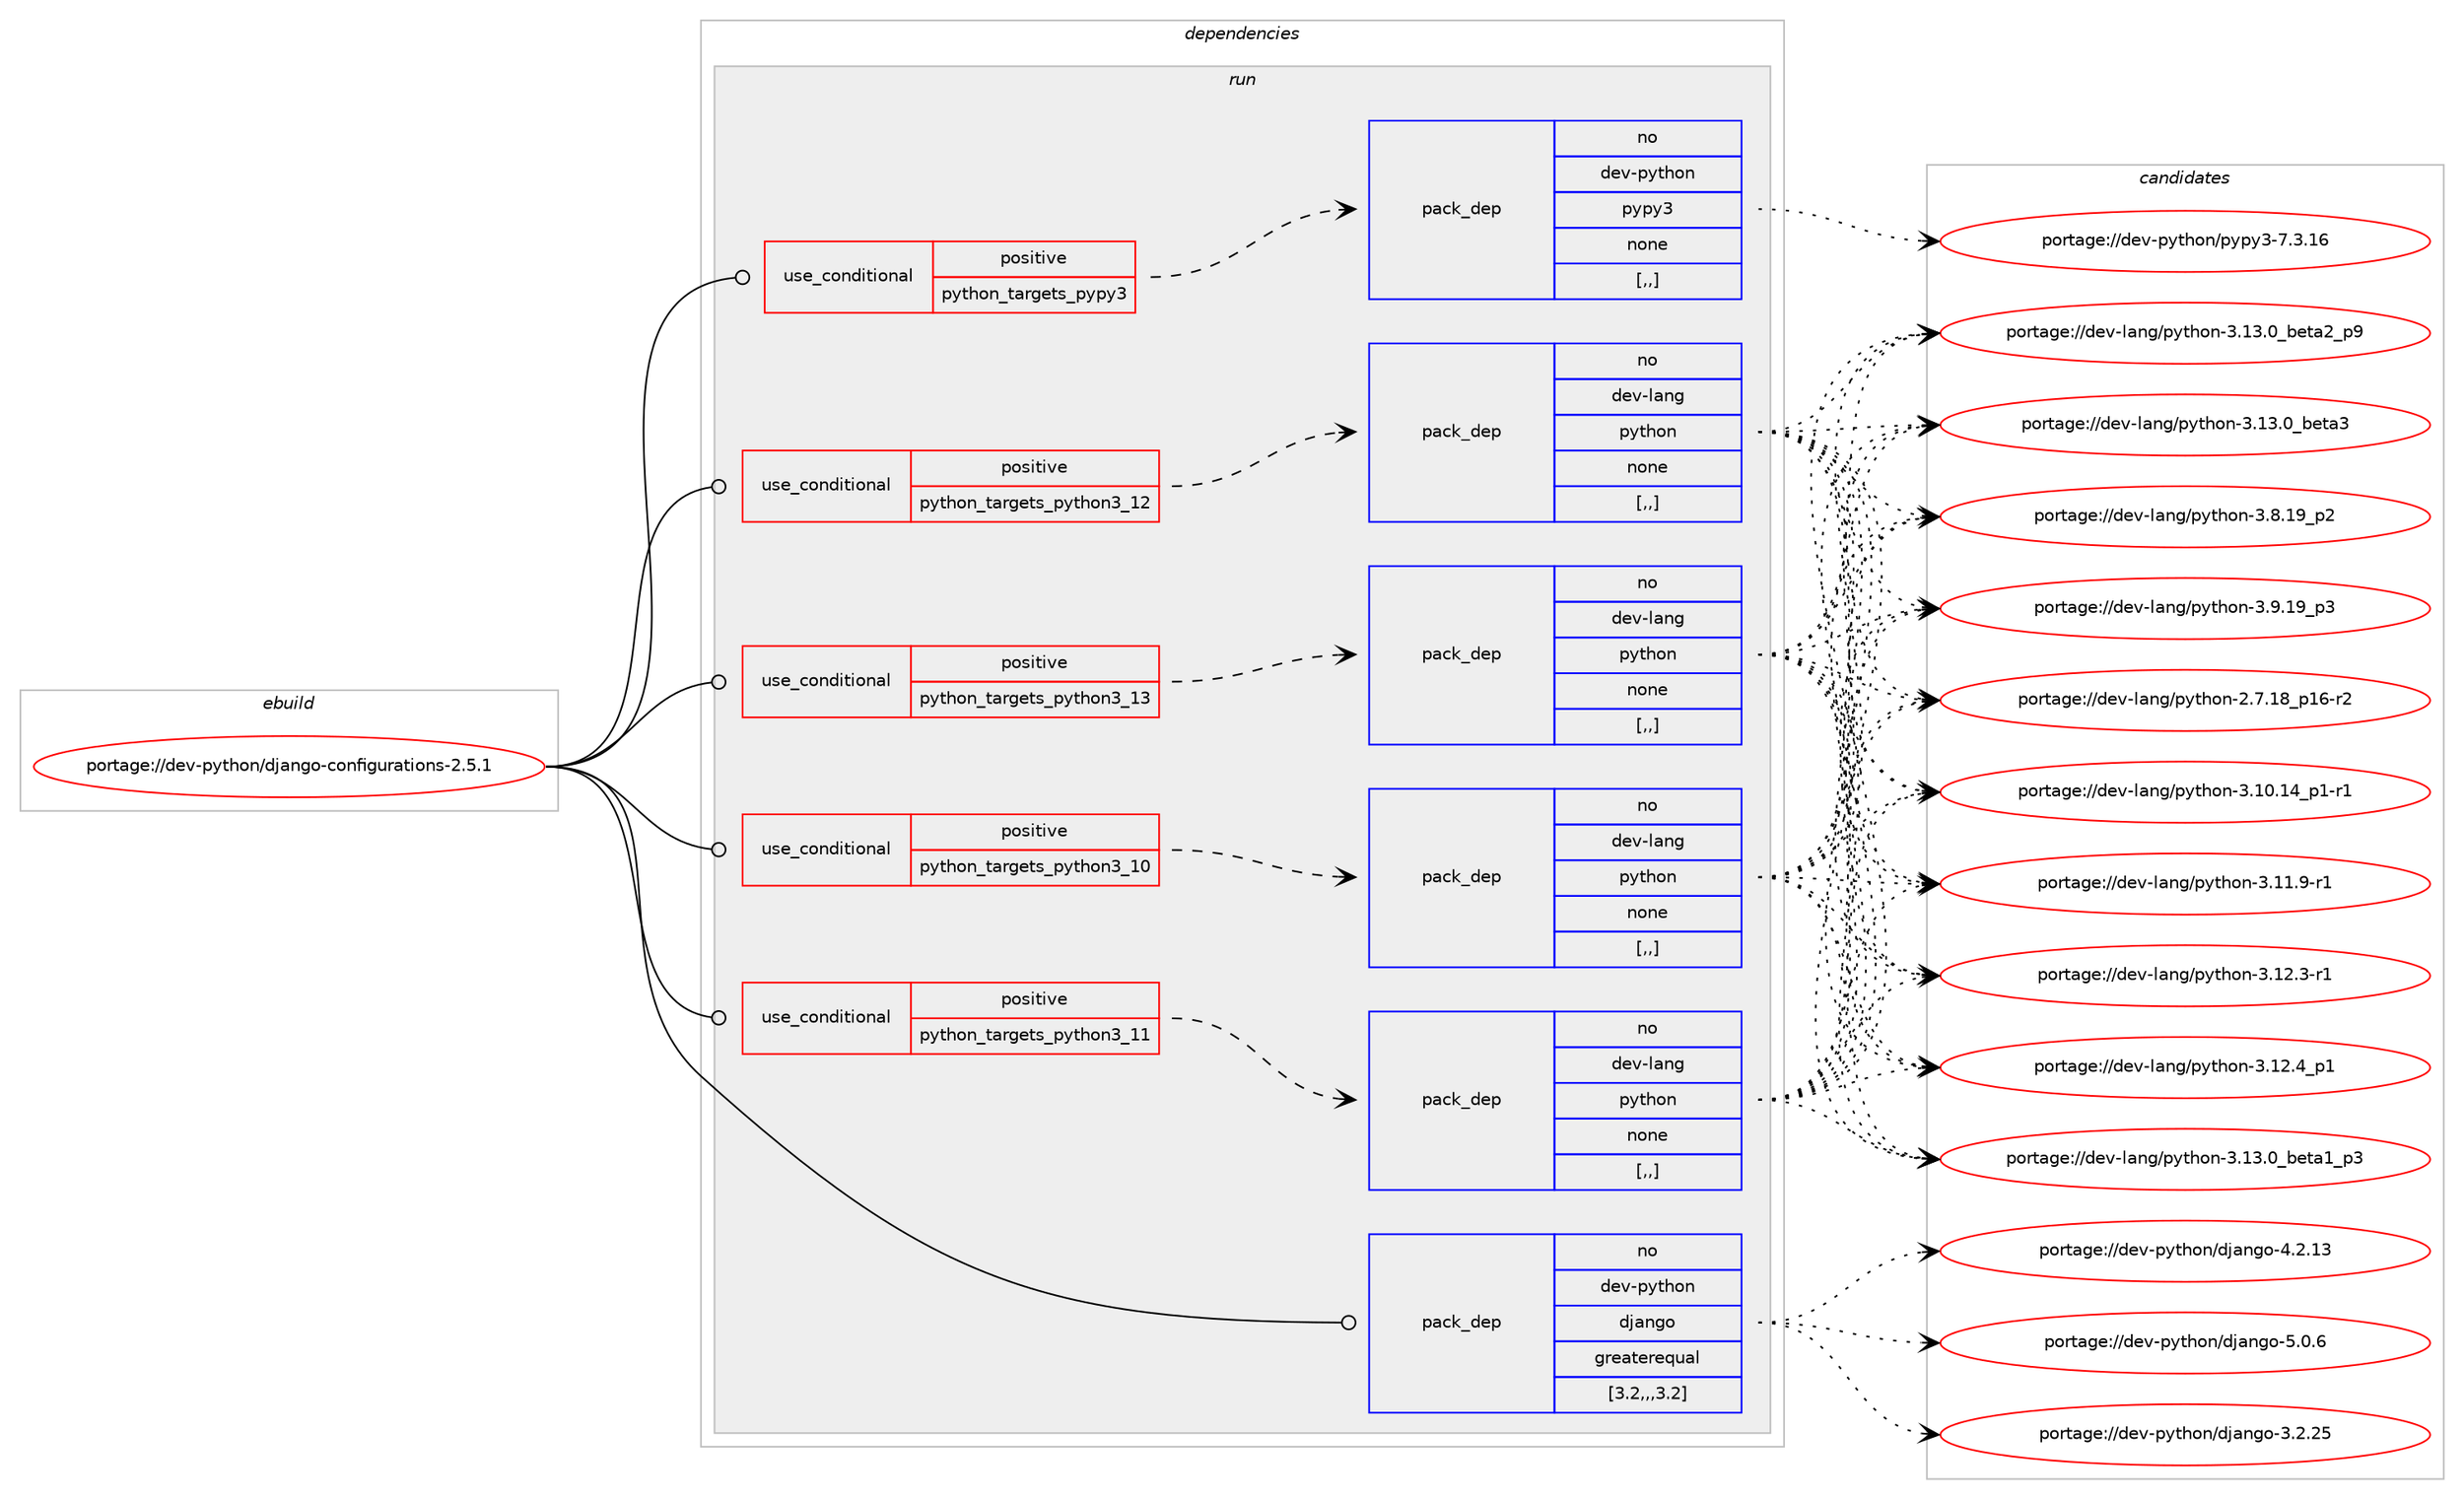 digraph prolog {

# *************
# Graph options
# *************

newrank=true;
concentrate=true;
compound=true;
graph [rankdir=LR,fontname=Helvetica,fontsize=10,ranksep=1.5];#, ranksep=2.5, nodesep=0.2];
edge  [arrowhead=vee];
node  [fontname=Helvetica,fontsize=10];

# **********
# The ebuild
# **********

subgraph cluster_leftcol {
color=gray;
rank=same;
label=<<i>ebuild</i>>;
id [label="portage://dev-python/django-configurations-2.5.1", color=red, width=4, href="../dev-python/django-configurations-2.5.1.svg"];
}

# ****************
# The dependencies
# ****************

subgraph cluster_midcol {
color=gray;
label=<<i>dependencies</i>>;
subgraph cluster_compile {
fillcolor="#eeeeee";
style=filled;
label=<<i>compile</i>>;
}
subgraph cluster_compileandrun {
fillcolor="#eeeeee";
style=filled;
label=<<i>compile and run</i>>;
}
subgraph cluster_run {
fillcolor="#eeeeee";
style=filled;
label=<<i>run</i>>;
subgraph cond31396 {
dependency141853 [label=<<TABLE BORDER="0" CELLBORDER="1" CELLSPACING="0" CELLPADDING="4"><TR><TD ROWSPAN="3" CELLPADDING="10">use_conditional</TD></TR><TR><TD>positive</TD></TR><TR><TD>python_targets_pypy3</TD></TR></TABLE>>, shape=none, color=red];
subgraph pack109245 {
dependency141854 [label=<<TABLE BORDER="0" CELLBORDER="1" CELLSPACING="0" CELLPADDING="4" WIDTH="220"><TR><TD ROWSPAN="6" CELLPADDING="30">pack_dep</TD></TR><TR><TD WIDTH="110">no</TD></TR><TR><TD>dev-python</TD></TR><TR><TD>pypy3</TD></TR><TR><TD>none</TD></TR><TR><TD>[,,]</TD></TR></TABLE>>, shape=none, color=blue];
}
dependency141853:e -> dependency141854:w [weight=20,style="dashed",arrowhead="vee"];
}
id:e -> dependency141853:w [weight=20,style="solid",arrowhead="odot"];
subgraph cond31397 {
dependency141855 [label=<<TABLE BORDER="0" CELLBORDER="1" CELLSPACING="0" CELLPADDING="4"><TR><TD ROWSPAN="3" CELLPADDING="10">use_conditional</TD></TR><TR><TD>positive</TD></TR><TR><TD>python_targets_python3_10</TD></TR></TABLE>>, shape=none, color=red];
subgraph pack109246 {
dependency141856 [label=<<TABLE BORDER="0" CELLBORDER="1" CELLSPACING="0" CELLPADDING="4" WIDTH="220"><TR><TD ROWSPAN="6" CELLPADDING="30">pack_dep</TD></TR><TR><TD WIDTH="110">no</TD></TR><TR><TD>dev-lang</TD></TR><TR><TD>python</TD></TR><TR><TD>none</TD></TR><TR><TD>[,,]</TD></TR></TABLE>>, shape=none, color=blue];
}
dependency141855:e -> dependency141856:w [weight=20,style="dashed",arrowhead="vee"];
}
id:e -> dependency141855:w [weight=20,style="solid",arrowhead="odot"];
subgraph cond31398 {
dependency141857 [label=<<TABLE BORDER="0" CELLBORDER="1" CELLSPACING="0" CELLPADDING="4"><TR><TD ROWSPAN="3" CELLPADDING="10">use_conditional</TD></TR><TR><TD>positive</TD></TR><TR><TD>python_targets_python3_11</TD></TR></TABLE>>, shape=none, color=red];
subgraph pack109247 {
dependency141858 [label=<<TABLE BORDER="0" CELLBORDER="1" CELLSPACING="0" CELLPADDING="4" WIDTH="220"><TR><TD ROWSPAN="6" CELLPADDING="30">pack_dep</TD></TR><TR><TD WIDTH="110">no</TD></TR><TR><TD>dev-lang</TD></TR><TR><TD>python</TD></TR><TR><TD>none</TD></TR><TR><TD>[,,]</TD></TR></TABLE>>, shape=none, color=blue];
}
dependency141857:e -> dependency141858:w [weight=20,style="dashed",arrowhead="vee"];
}
id:e -> dependency141857:w [weight=20,style="solid",arrowhead="odot"];
subgraph cond31399 {
dependency141859 [label=<<TABLE BORDER="0" CELLBORDER="1" CELLSPACING="0" CELLPADDING="4"><TR><TD ROWSPAN="3" CELLPADDING="10">use_conditional</TD></TR><TR><TD>positive</TD></TR><TR><TD>python_targets_python3_12</TD></TR></TABLE>>, shape=none, color=red];
subgraph pack109248 {
dependency141860 [label=<<TABLE BORDER="0" CELLBORDER="1" CELLSPACING="0" CELLPADDING="4" WIDTH="220"><TR><TD ROWSPAN="6" CELLPADDING="30">pack_dep</TD></TR><TR><TD WIDTH="110">no</TD></TR><TR><TD>dev-lang</TD></TR><TR><TD>python</TD></TR><TR><TD>none</TD></TR><TR><TD>[,,]</TD></TR></TABLE>>, shape=none, color=blue];
}
dependency141859:e -> dependency141860:w [weight=20,style="dashed",arrowhead="vee"];
}
id:e -> dependency141859:w [weight=20,style="solid",arrowhead="odot"];
subgraph cond31400 {
dependency141861 [label=<<TABLE BORDER="0" CELLBORDER="1" CELLSPACING="0" CELLPADDING="4"><TR><TD ROWSPAN="3" CELLPADDING="10">use_conditional</TD></TR><TR><TD>positive</TD></TR><TR><TD>python_targets_python3_13</TD></TR></TABLE>>, shape=none, color=red];
subgraph pack109249 {
dependency141862 [label=<<TABLE BORDER="0" CELLBORDER="1" CELLSPACING="0" CELLPADDING="4" WIDTH="220"><TR><TD ROWSPAN="6" CELLPADDING="30">pack_dep</TD></TR><TR><TD WIDTH="110">no</TD></TR><TR><TD>dev-lang</TD></TR><TR><TD>python</TD></TR><TR><TD>none</TD></TR><TR><TD>[,,]</TD></TR></TABLE>>, shape=none, color=blue];
}
dependency141861:e -> dependency141862:w [weight=20,style="dashed",arrowhead="vee"];
}
id:e -> dependency141861:w [weight=20,style="solid",arrowhead="odot"];
subgraph pack109250 {
dependency141863 [label=<<TABLE BORDER="0" CELLBORDER="1" CELLSPACING="0" CELLPADDING="4" WIDTH="220"><TR><TD ROWSPAN="6" CELLPADDING="30">pack_dep</TD></TR><TR><TD WIDTH="110">no</TD></TR><TR><TD>dev-python</TD></TR><TR><TD>django</TD></TR><TR><TD>greaterequal</TD></TR><TR><TD>[3.2,,,3.2]</TD></TR></TABLE>>, shape=none, color=blue];
}
id:e -> dependency141863:w [weight=20,style="solid",arrowhead="odot"];
}
}

# **************
# The candidates
# **************

subgraph cluster_choices {
rank=same;
color=gray;
label=<<i>candidates</i>>;

subgraph choice109245 {
color=black;
nodesep=1;
choice10010111845112121116104111110471121211121215145554651464954 [label="portage://dev-python/pypy3-7.3.16", color=red, width=4,href="../dev-python/pypy3-7.3.16.svg"];
dependency141854:e -> choice10010111845112121116104111110471121211121215145554651464954:w [style=dotted,weight="100"];
}
subgraph choice109246 {
color=black;
nodesep=1;
choice100101118451089711010347112121116104111110455046554649569511249544511450 [label="portage://dev-lang/python-2.7.18_p16-r2", color=red, width=4,href="../dev-lang/python-2.7.18_p16-r2.svg"];
choice100101118451089711010347112121116104111110455146494846495295112494511449 [label="portage://dev-lang/python-3.10.14_p1-r1", color=red, width=4,href="../dev-lang/python-3.10.14_p1-r1.svg"];
choice100101118451089711010347112121116104111110455146494946574511449 [label="portage://dev-lang/python-3.11.9-r1", color=red, width=4,href="../dev-lang/python-3.11.9-r1.svg"];
choice100101118451089711010347112121116104111110455146495046514511449 [label="portage://dev-lang/python-3.12.3-r1", color=red, width=4,href="../dev-lang/python-3.12.3-r1.svg"];
choice100101118451089711010347112121116104111110455146495046529511249 [label="portage://dev-lang/python-3.12.4_p1", color=red, width=4,href="../dev-lang/python-3.12.4_p1.svg"];
choice10010111845108971101034711212111610411111045514649514648959810111697499511251 [label="portage://dev-lang/python-3.13.0_beta1_p3", color=red, width=4,href="../dev-lang/python-3.13.0_beta1_p3.svg"];
choice10010111845108971101034711212111610411111045514649514648959810111697509511257 [label="portage://dev-lang/python-3.13.0_beta2_p9", color=red, width=4,href="../dev-lang/python-3.13.0_beta2_p9.svg"];
choice1001011184510897110103471121211161041111104551464951464895981011169751 [label="portage://dev-lang/python-3.13.0_beta3", color=red, width=4,href="../dev-lang/python-3.13.0_beta3.svg"];
choice100101118451089711010347112121116104111110455146564649579511250 [label="portage://dev-lang/python-3.8.19_p2", color=red, width=4,href="../dev-lang/python-3.8.19_p2.svg"];
choice100101118451089711010347112121116104111110455146574649579511251 [label="portage://dev-lang/python-3.9.19_p3", color=red, width=4,href="../dev-lang/python-3.9.19_p3.svg"];
dependency141856:e -> choice100101118451089711010347112121116104111110455046554649569511249544511450:w [style=dotted,weight="100"];
dependency141856:e -> choice100101118451089711010347112121116104111110455146494846495295112494511449:w [style=dotted,weight="100"];
dependency141856:e -> choice100101118451089711010347112121116104111110455146494946574511449:w [style=dotted,weight="100"];
dependency141856:e -> choice100101118451089711010347112121116104111110455146495046514511449:w [style=dotted,weight="100"];
dependency141856:e -> choice100101118451089711010347112121116104111110455146495046529511249:w [style=dotted,weight="100"];
dependency141856:e -> choice10010111845108971101034711212111610411111045514649514648959810111697499511251:w [style=dotted,weight="100"];
dependency141856:e -> choice10010111845108971101034711212111610411111045514649514648959810111697509511257:w [style=dotted,weight="100"];
dependency141856:e -> choice1001011184510897110103471121211161041111104551464951464895981011169751:w [style=dotted,weight="100"];
dependency141856:e -> choice100101118451089711010347112121116104111110455146564649579511250:w [style=dotted,weight="100"];
dependency141856:e -> choice100101118451089711010347112121116104111110455146574649579511251:w [style=dotted,weight="100"];
}
subgraph choice109247 {
color=black;
nodesep=1;
choice100101118451089711010347112121116104111110455046554649569511249544511450 [label="portage://dev-lang/python-2.7.18_p16-r2", color=red, width=4,href="../dev-lang/python-2.7.18_p16-r2.svg"];
choice100101118451089711010347112121116104111110455146494846495295112494511449 [label="portage://dev-lang/python-3.10.14_p1-r1", color=red, width=4,href="../dev-lang/python-3.10.14_p1-r1.svg"];
choice100101118451089711010347112121116104111110455146494946574511449 [label="portage://dev-lang/python-3.11.9-r1", color=red, width=4,href="../dev-lang/python-3.11.9-r1.svg"];
choice100101118451089711010347112121116104111110455146495046514511449 [label="portage://dev-lang/python-3.12.3-r1", color=red, width=4,href="../dev-lang/python-3.12.3-r1.svg"];
choice100101118451089711010347112121116104111110455146495046529511249 [label="portage://dev-lang/python-3.12.4_p1", color=red, width=4,href="../dev-lang/python-3.12.4_p1.svg"];
choice10010111845108971101034711212111610411111045514649514648959810111697499511251 [label="portage://dev-lang/python-3.13.0_beta1_p3", color=red, width=4,href="../dev-lang/python-3.13.0_beta1_p3.svg"];
choice10010111845108971101034711212111610411111045514649514648959810111697509511257 [label="portage://dev-lang/python-3.13.0_beta2_p9", color=red, width=4,href="../dev-lang/python-3.13.0_beta2_p9.svg"];
choice1001011184510897110103471121211161041111104551464951464895981011169751 [label="portage://dev-lang/python-3.13.0_beta3", color=red, width=4,href="../dev-lang/python-3.13.0_beta3.svg"];
choice100101118451089711010347112121116104111110455146564649579511250 [label="portage://dev-lang/python-3.8.19_p2", color=red, width=4,href="../dev-lang/python-3.8.19_p2.svg"];
choice100101118451089711010347112121116104111110455146574649579511251 [label="portage://dev-lang/python-3.9.19_p3", color=red, width=4,href="../dev-lang/python-3.9.19_p3.svg"];
dependency141858:e -> choice100101118451089711010347112121116104111110455046554649569511249544511450:w [style=dotted,weight="100"];
dependency141858:e -> choice100101118451089711010347112121116104111110455146494846495295112494511449:w [style=dotted,weight="100"];
dependency141858:e -> choice100101118451089711010347112121116104111110455146494946574511449:w [style=dotted,weight="100"];
dependency141858:e -> choice100101118451089711010347112121116104111110455146495046514511449:w [style=dotted,weight="100"];
dependency141858:e -> choice100101118451089711010347112121116104111110455146495046529511249:w [style=dotted,weight="100"];
dependency141858:e -> choice10010111845108971101034711212111610411111045514649514648959810111697499511251:w [style=dotted,weight="100"];
dependency141858:e -> choice10010111845108971101034711212111610411111045514649514648959810111697509511257:w [style=dotted,weight="100"];
dependency141858:e -> choice1001011184510897110103471121211161041111104551464951464895981011169751:w [style=dotted,weight="100"];
dependency141858:e -> choice100101118451089711010347112121116104111110455146564649579511250:w [style=dotted,weight="100"];
dependency141858:e -> choice100101118451089711010347112121116104111110455146574649579511251:w [style=dotted,weight="100"];
}
subgraph choice109248 {
color=black;
nodesep=1;
choice100101118451089711010347112121116104111110455046554649569511249544511450 [label="portage://dev-lang/python-2.7.18_p16-r2", color=red, width=4,href="../dev-lang/python-2.7.18_p16-r2.svg"];
choice100101118451089711010347112121116104111110455146494846495295112494511449 [label="portage://dev-lang/python-3.10.14_p1-r1", color=red, width=4,href="../dev-lang/python-3.10.14_p1-r1.svg"];
choice100101118451089711010347112121116104111110455146494946574511449 [label="portage://dev-lang/python-3.11.9-r1", color=red, width=4,href="../dev-lang/python-3.11.9-r1.svg"];
choice100101118451089711010347112121116104111110455146495046514511449 [label="portage://dev-lang/python-3.12.3-r1", color=red, width=4,href="../dev-lang/python-3.12.3-r1.svg"];
choice100101118451089711010347112121116104111110455146495046529511249 [label="portage://dev-lang/python-3.12.4_p1", color=red, width=4,href="../dev-lang/python-3.12.4_p1.svg"];
choice10010111845108971101034711212111610411111045514649514648959810111697499511251 [label="portage://dev-lang/python-3.13.0_beta1_p3", color=red, width=4,href="../dev-lang/python-3.13.0_beta1_p3.svg"];
choice10010111845108971101034711212111610411111045514649514648959810111697509511257 [label="portage://dev-lang/python-3.13.0_beta2_p9", color=red, width=4,href="../dev-lang/python-3.13.0_beta2_p9.svg"];
choice1001011184510897110103471121211161041111104551464951464895981011169751 [label="portage://dev-lang/python-3.13.0_beta3", color=red, width=4,href="../dev-lang/python-3.13.0_beta3.svg"];
choice100101118451089711010347112121116104111110455146564649579511250 [label="portage://dev-lang/python-3.8.19_p2", color=red, width=4,href="../dev-lang/python-3.8.19_p2.svg"];
choice100101118451089711010347112121116104111110455146574649579511251 [label="portage://dev-lang/python-3.9.19_p3", color=red, width=4,href="../dev-lang/python-3.9.19_p3.svg"];
dependency141860:e -> choice100101118451089711010347112121116104111110455046554649569511249544511450:w [style=dotted,weight="100"];
dependency141860:e -> choice100101118451089711010347112121116104111110455146494846495295112494511449:w [style=dotted,weight="100"];
dependency141860:e -> choice100101118451089711010347112121116104111110455146494946574511449:w [style=dotted,weight="100"];
dependency141860:e -> choice100101118451089711010347112121116104111110455146495046514511449:w [style=dotted,weight="100"];
dependency141860:e -> choice100101118451089711010347112121116104111110455146495046529511249:w [style=dotted,weight="100"];
dependency141860:e -> choice10010111845108971101034711212111610411111045514649514648959810111697499511251:w [style=dotted,weight="100"];
dependency141860:e -> choice10010111845108971101034711212111610411111045514649514648959810111697509511257:w [style=dotted,weight="100"];
dependency141860:e -> choice1001011184510897110103471121211161041111104551464951464895981011169751:w [style=dotted,weight="100"];
dependency141860:e -> choice100101118451089711010347112121116104111110455146564649579511250:w [style=dotted,weight="100"];
dependency141860:e -> choice100101118451089711010347112121116104111110455146574649579511251:w [style=dotted,weight="100"];
}
subgraph choice109249 {
color=black;
nodesep=1;
choice100101118451089711010347112121116104111110455046554649569511249544511450 [label="portage://dev-lang/python-2.7.18_p16-r2", color=red, width=4,href="../dev-lang/python-2.7.18_p16-r2.svg"];
choice100101118451089711010347112121116104111110455146494846495295112494511449 [label="portage://dev-lang/python-3.10.14_p1-r1", color=red, width=4,href="../dev-lang/python-3.10.14_p1-r1.svg"];
choice100101118451089711010347112121116104111110455146494946574511449 [label="portage://dev-lang/python-3.11.9-r1", color=red, width=4,href="../dev-lang/python-3.11.9-r1.svg"];
choice100101118451089711010347112121116104111110455146495046514511449 [label="portage://dev-lang/python-3.12.3-r1", color=red, width=4,href="../dev-lang/python-3.12.3-r1.svg"];
choice100101118451089711010347112121116104111110455146495046529511249 [label="portage://dev-lang/python-3.12.4_p1", color=red, width=4,href="../dev-lang/python-3.12.4_p1.svg"];
choice10010111845108971101034711212111610411111045514649514648959810111697499511251 [label="portage://dev-lang/python-3.13.0_beta1_p3", color=red, width=4,href="../dev-lang/python-3.13.0_beta1_p3.svg"];
choice10010111845108971101034711212111610411111045514649514648959810111697509511257 [label="portage://dev-lang/python-3.13.0_beta2_p9", color=red, width=4,href="../dev-lang/python-3.13.0_beta2_p9.svg"];
choice1001011184510897110103471121211161041111104551464951464895981011169751 [label="portage://dev-lang/python-3.13.0_beta3", color=red, width=4,href="../dev-lang/python-3.13.0_beta3.svg"];
choice100101118451089711010347112121116104111110455146564649579511250 [label="portage://dev-lang/python-3.8.19_p2", color=red, width=4,href="../dev-lang/python-3.8.19_p2.svg"];
choice100101118451089711010347112121116104111110455146574649579511251 [label="portage://dev-lang/python-3.9.19_p3", color=red, width=4,href="../dev-lang/python-3.9.19_p3.svg"];
dependency141862:e -> choice100101118451089711010347112121116104111110455046554649569511249544511450:w [style=dotted,weight="100"];
dependency141862:e -> choice100101118451089711010347112121116104111110455146494846495295112494511449:w [style=dotted,weight="100"];
dependency141862:e -> choice100101118451089711010347112121116104111110455146494946574511449:w [style=dotted,weight="100"];
dependency141862:e -> choice100101118451089711010347112121116104111110455146495046514511449:w [style=dotted,weight="100"];
dependency141862:e -> choice100101118451089711010347112121116104111110455146495046529511249:w [style=dotted,weight="100"];
dependency141862:e -> choice10010111845108971101034711212111610411111045514649514648959810111697499511251:w [style=dotted,weight="100"];
dependency141862:e -> choice10010111845108971101034711212111610411111045514649514648959810111697509511257:w [style=dotted,weight="100"];
dependency141862:e -> choice1001011184510897110103471121211161041111104551464951464895981011169751:w [style=dotted,weight="100"];
dependency141862:e -> choice100101118451089711010347112121116104111110455146564649579511250:w [style=dotted,weight="100"];
dependency141862:e -> choice100101118451089711010347112121116104111110455146574649579511251:w [style=dotted,weight="100"];
}
subgraph choice109250 {
color=black;
nodesep=1;
choice10010111845112121116104111110471001069711010311145514650465053 [label="portage://dev-python/django-3.2.25", color=red, width=4,href="../dev-python/django-3.2.25.svg"];
choice10010111845112121116104111110471001069711010311145524650464951 [label="portage://dev-python/django-4.2.13", color=red, width=4,href="../dev-python/django-4.2.13.svg"];
choice100101118451121211161041111104710010697110103111455346484654 [label="portage://dev-python/django-5.0.6", color=red, width=4,href="../dev-python/django-5.0.6.svg"];
dependency141863:e -> choice10010111845112121116104111110471001069711010311145514650465053:w [style=dotted,weight="100"];
dependency141863:e -> choice10010111845112121116104111110471001069711010311145524650464951:w [style=dotted,weight="100"];
dependency141863:e -> choice100101118451121211161041111104710010697110103111455346484654:w [style=dotted,weight="100"];
}
}

}
